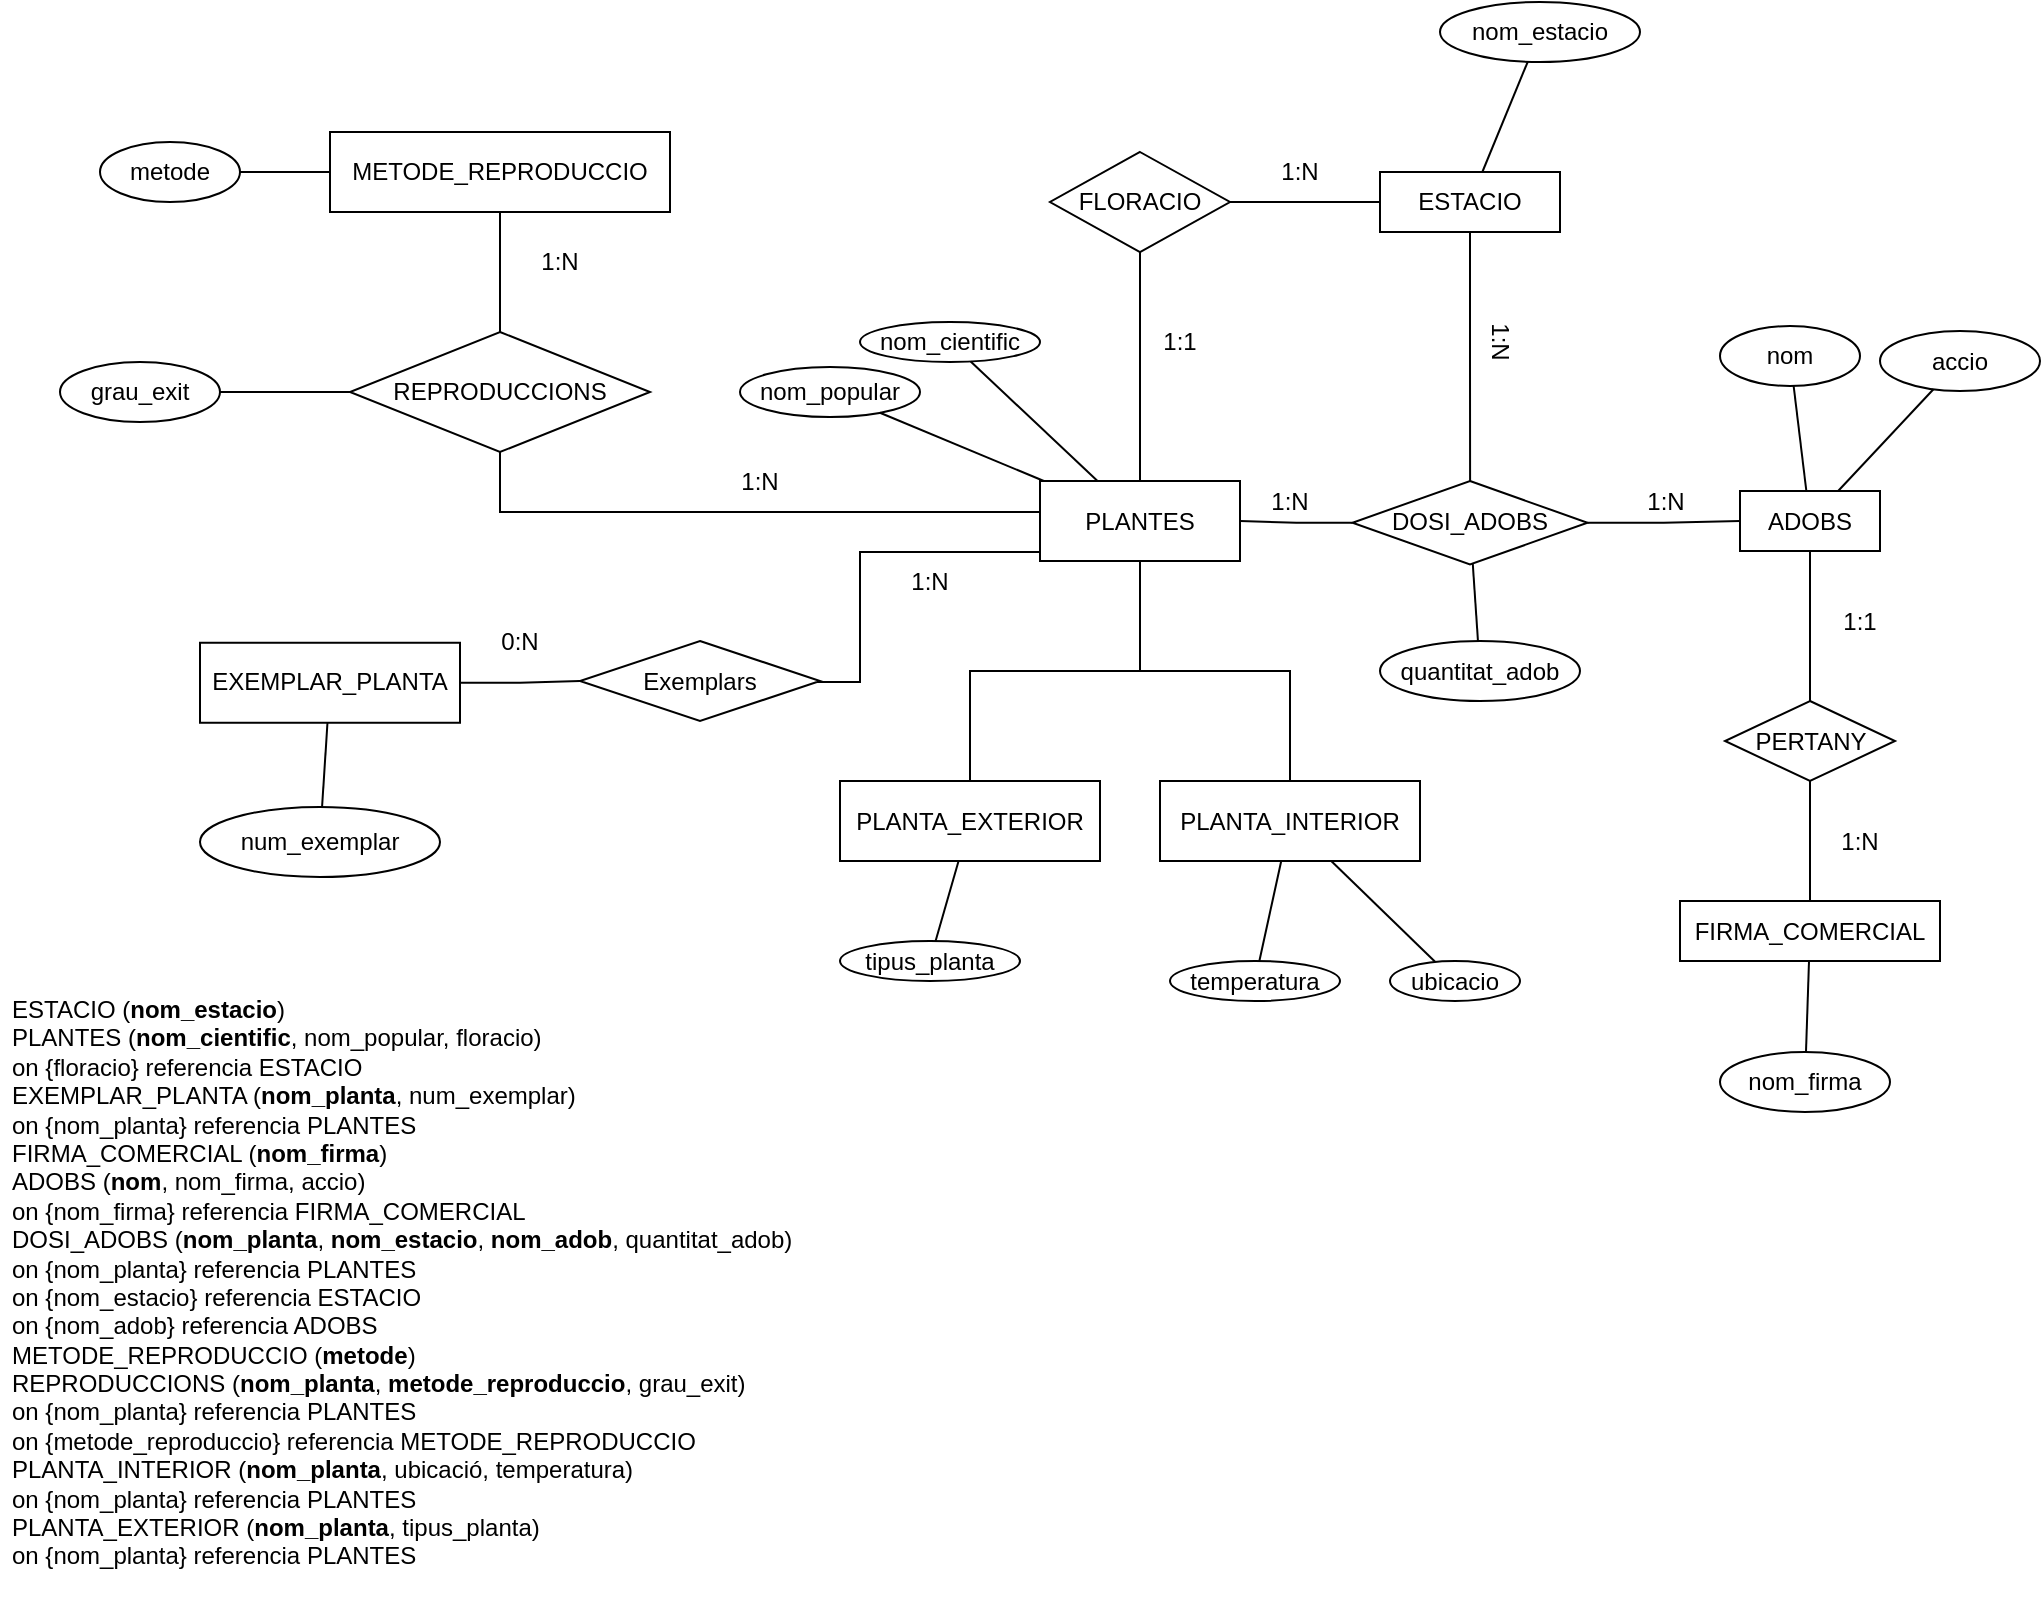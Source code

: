 <mxfile version="26.0.16">
  <diagram name="Pàgina-1" id="gzrQABCIV3qBDQoJ_4tA">
    <mxGraphModel dx="1156" dy="902" grid="1" gridSize="10" guides="1" tooltips="1" connect="1" arrows="1" fold="1" page="1" pageScale="1" pageWidth="827" pageHeight="1169" math="0" shadow="0">
      <root>
        <mxCell id="0" />
        <mxCell id="1" parent="0" />
        <mxCell id="RJ_Dof-5LglUuIqiOaFP-1" value="ADOBS" style="rounded=0;whiteSpace=wrap;html=1;" vertex="1" parent="1">
          <mxGeometry x="990" y="329.5" width="70" height="30" as="geometry" />
        </mxCell>
        <mxCell id="RJ_Dof-5LglUuIqiOaFP-59" style="edgeStyle=orthogonalEdgeStyle;rounded=0;orthogonalLoop=1;jettySize=auto;html=1;endArrow=none;startFill=0;" edge="1" parent="1" source="RJ_Dof-5LglUuIqiOaFP-2" target="RJ_Dof-5LglUuIqiOaFP-34">
          <mxGeometry relative="1" as="geometry" />
        </mxCell>
        <mxCell id="RJ_Dof-5LglUuIqiOaFP-62" style="edgeStyle=orthogonalEdgeStyle;rounded=0;orthogonalLoop=1;jettySize=auto;html=1;endArrow=none;startFill=0;" edge="1" parent="1" source="RJ_Dof-5LglUuIqiOaFP-2" target="RJ_Dof-5LglUuIqiOaFP-61">
          <mxGeometry relative="1" as="geometry">
            <Array as="points">
              <mxPoint x="760" y="185" />
              <mxPoint x="760" y="185" />
            </Array>
          </mxGeometry>
        </mxCell>
        <mxCell id="RJ_Dof-5LglUuIqiOaFP-2" value="ESTACIO" style="rounded=0;whiteSpace=wrap;html=1;" vertex="1" parent="1">
          <mxGeometry x="810" y="170" width="90" height="30" as="geometry" />
        </mxCell>
        <mxCell id="RJ_Dof-5LglUuIqiOaFP-32" style="edgeStyle=orthogonalEdgeStyle;rounded=0;orthogonalLoop=1;jettySize=auto;html=1;endArrow=none;startFill=0;" edge="1" parent="1" source="RJ_Dof-5LglUuIqiOaFP-4" target="RJ_Dof-5LglUuIqiOaFP-31">
          <mxGeometry relative="1" as="geometry" />
        </mxCell>
        <mxCell id="RJ_Dof-5LglUuIqiOaFP-4" value="EXEMPLAR_PLANTA" style="rounded=0;whiteSpace=wrap;html=1;" vertex="1" parent="1">
          <mxGeometry x="220" y="405.38" width="130" height="40" as="geometry" />
        </mxCell>
        <mxCell id="RJ_Dof-5LglUuIqiOaFP-45" style="edgeStyle=orthogonalEdgeStyle;rounded=0;orthogonalLoop=1;jettySize=auto;html=1;endArrow=none;startFill=0;" edge="1" parent="1" source="RJ_Dof-5LglUuIqiOaFP-5" target="RJ_Dof-5LglUuIqiOaFP-44">
          <mxGeometry relative="1" as="geometry" />
        </mxCell>
        <mxCell id="RJ_Dof-5LglUuIqiOaFP-5" value="FIRMA_COMERCIAL" style="rounded=0;whiteSpace=wrap;html=1;" vertex="1" parent="1">
          <mxGeometry x="960" y="534.5" width="130" height="30" as="geometry" />
        </mxCell>
        <mxCell id="RJ_Dof-5LglUuIqiOaFP-53" style="edgeStyle=orthogonalEdgeStyle;rounded=0;orthogonalLoop=1;jettySize=auto;html=1;endArrow=none;startFill=0;" edge="1" parent="1" source="RJ_Dof-5LglUuIqiOaFP-6" target="RJ_Dof-5LglUuIqiOaFP-52">
          <mxGeometry relative="1" as="geometry" />
        </mxCell>
        <mxCell id="RJ_Dof-5LglUuIqiOaFP-6" value="METODE_REPRODUCCIO" style="rounded=0;whiteSpace=wrap;html=1;" vertex="1" parent="1">
          <mxGeometry x="285" y="150" width="170" height="40" as="geometry" />
        </mxCell>
        <mxCell id="RJ_Dof-5LglUuIqiOaFP-21" style="edgeStyle=orthogonalEdgeStyle;rounded=0;orthogonalLoop=1;jettySize=auto;html=1;endArrow=none;startFill=0;" edge="1" parent="1" source="RJ_Dof-5LglUuIqiOaFP-7" target="RJ_Dof-5LglUuIqiOaFP-9">
          <mxGeometry relative="1" as="geometry" />
        </mxCell>
        <mxCell id="RJ_Dof-5LglUuIqiOaFP-7" value="PLANTA_EXTERIOR" style="rounded=0;whiteSpace=wrap;html=1;" vertex="1" parent="1">
          <mxGeometry x="540" y="474.5" width="130" height="40" as="geometry" />
        </mxCell>
        <mxCell id="RJ_Dof-5LglUuIqiOaFP-22" style="edgeStyle=orthogonalEdgeStyle;rounded=0;orthogonalLoop=1;jettySize=auto;html=1;exitX=0.5;exitY=0;exitDx=0;exitDy=0;endArrow=none;startFill=0;" edge="1" parent="1" source="RJ_Dof-5LglUuIqiOaFP-8" target="RJ_Dof-5LglUuIqiOaFP-9">
          <mxGeometry relative="1" as="geometry" />
        </mxCell>
        <mxCell id="RJ_Dof-5LglUuIqiOaFP-8" value="PLANTA_INTERIOR" style="rounded=0;whiteSpace=wrap;html=1;" vertex="1" parent="1">
          <mxGeometry x="700" y="474.5" width="130" height="40" as="geometry" />
        </mxCell>
        <mxCell id="RJ_Dof-5LglUuIqiOaFP-33" style="edgeStyle=orthogonalEdgeStyle;rounded=0;orthogonalLoop=1;jettySize=auto;html=1;endArrow=none;startFill=0;" edge="1" parent="1" source="RJ_Dof-5LglUuIqiOaFP-9" target="RJ_Dof-5LglUuIqiOaFP-31">
          <mxGeometry relative="1" as="geometry">
            <Array as="points">
              <mxPoint x="550" y="360" />
              <mxPoint x="550" y="425" />
            </Array>
          </mxGeometry>
        </mxCell>
        <mxCell id="RJ_Dof-5LglUuIqiOaFP-9" value="PLANTES" style="rounded=0;whiteSpace=wrap;html=1;" vertex="1" parent="1">
          <mxGeometry x="640" y="324.5" width="100" height="40" as="geometry" />
        </mxCell>
        <mxCell id="RJ_Dof-5LglUuIqiOaFP-11" value="nom_cientific" style="ellipse;whiteSpace=wrap;html=1;" vertex="1" parent="1">
          <mxGeometry x="550" y="245" width="90" height="20" as="geometry" />
        </mxCell>
        <mxCell id="RJ_Dof-5LglUuIqiOaFP-12" value="nom_popular" style="ellipse;whiteSpace=wrap;html=1;" vertex="1" parent="1">
          <mxGeometry x="490" y="267.5" width="90" height="25" as="geometry" />
        </mxCell>
        <mxCell id="RJ_Dof-5LglUuIqiOaFP-15" value="" style="endArrow=none;html=1;rounded=0;" edge="1" parent="1" source="RJ_Dof-5LglUuIqiOaFP-9" target="RJ_Dof-5LglUuIqiOaFP-11">
          <mxGeometry width="50" height="50" relative="1" as="geometry">
            <mxPoint x="665" y="484.5" as="sourcePoint" />
            <mxPoint x="715" y="434.5" as="targetPoint" />
          </mxGeometry>
        </mxCell>
        <mxCell id="RJ_Dof-5LglUuIqiOaFP-16" value="" style="endArrow=none;html=1;rounded=0;" edge="1" parent="1" source="RJ_Dof-5LglUuIqiOaFP-9" target="RJ_Dof-5LglUuIqiOaFP-12">
          <mxGeometry width="50" height="50" relative="1" as="geometry">
            <mxPoint x="665" y="484.5" as="sourcePoint" />
            <mxPoint x="715" y="434.5" as="targetPoint" />
          </mxGeometry>
        </mxCell>
        <mxCell id="RJ_Dof-5LglUuIqiOaFP-20" value="&lt;div&gt;ESTACIO (&lt;b&gt;nom_estacio&lt;/b&gt;)&lt;/div&gt;&lt;div&gt;&lt;span style=&quot;background-color: transparent; color: light-dark(rgb(0, 0, 0), rgb(255, 255, 255));&quot;&gt;PLANTES (&lt;b&gt;nom_cientific&lt;/b&gt;, nom_popular, floracio)&lt;/span&gt;&lt;/div&gt;&lt;div&gt;on {floracio} referencia ESTACIO&lt;/div&gt;&lt;div&gt;EXEMPLAR_PLANTA (&lt;b&gt;nom_planta&lt;/b&gt;, num_exemplar)&lt;/div&gt;&lt;div&gt;on {nom_planta} referencia PLANTES&lt;/div&gt;&lt;div&gt;FIRMA_COMERCIAL (&lt;b&gt;nom_firma&lt;/b&gt;)&lt;/div&gt;&lt;div&gt;ADOBS (&lt;b&gt;nom&lt;/b&gt;, nom_firma, accio)&lt;/div&gt;&lt;div&gt;on {nom_firma} referencia FIRMA_COMERCIAL&lt;/div&gt;&lt;div&gt;DOSI_ADOBS (&lt;b&gt;nom_planta&lt;/b&gt;, &lt;b&gt;nom_estacio&lt;/b&gt;, &lt;b&gt;nom_adob&lt;/b&gt;, quantitat_adob)&lt;/div&gt;&lt;div&gt;on {nom_planta} referencia PLANTES&lt;/div&gt;&lt;div&gt;on {nom_estacio} referencia ESTACIO&lt;/div&gt;&lt;div&gt;on {nom_adob} referencia ADOBS&lt;/div&gt;&lt;div&gt;METODE_REPRODUCCIO (&lt;b&gt;metode&lt;/b&gt;)&lt;/div&gt;&lt;div&gt;REPRODUCCIONS (&lt;b&gt;nom_planta&lt;/b&gt;, &lt;b&gt;metode_reproduccio&lt;/b&gt;, grau_exit)&lt;/div&gt;&lt;div&gt;on {nom_planta} referencia PLANTES&lt;/div&gt;&lt;div&gt;on {metode_reproduccio} referencia METODE_REPRODUCCIO&lt;/div&gt;&lt;div&gt;PLANTA_INTERIOR (&lt;b&gt;nom_planta&lt;/b&gt;, ubicació, temperatura)&lt;/div&gt;&lt;div&gt;on {nom_planta} referencia PLANTES&lt;/div&gt;&lt;div&gt;PLANTA_EXTERIOR (&lt;b&gt;nom_planta&lt;/b&gt;, tipus_planta)&lt;/div&gt;&lt;div&gt;on {nom_planta} referencia PLANTES&lt;/div&gt;&lt;div&gt;&lt;br&gt;&lt;/div&gt;" style="text;strokeColor=none;fillColor=none;align=left;verticalAlign=top;spacingLeft=4;spacingRight=4;overflow=hidden;points=[[0,0.5],[1,0.5]];portConstraint=eastwest;rotatable=0;whiteSpace=wrap;html=1;" vertex="1" parent="1">
          <mxGeometry x="120" y="574.5" width="410" height="310" as="geometry" />
        </mxCell>
        <mxCell id="RJ_Dof-5LglUuIqiOaFP-23" value="ubicacio" style="ellipse;whiteSpace=wrap;html=1;" vertex="1" parent="1">
          <mxGeometry x="815" y="564.5" width="65" height="20" as="geometry" />
        </mxCell>
        <mxCell id="RJ_Dof-5LglUuIqiOaFP-24" value="temperatura" style="ellipse;whiteSpace=wrap;html=1;" vertex="1" parent="1">
          <mxGeometry x="705" y="564.5" width="85" height="20" as="geometry" />
        </mxCell>
        <mxCell id="RJ_Dof-5LglUuIqiOaFP-25" value="" style="endArrow=none;html=1;rounded=0;" edge="1" parent="1" source="RJ_Dof-5LglUuIqiOaFP-8" target="RJ_Dof-5LglUuIqiOaFP-24">
          <mxGeometry width="50" height="50" relative="1" as="geometry">
            <mxPoint x="815" y="484.5" as="sourcePoint" />
            <mxPoint x="865" y="434.5" as="targetPoint" />
          </mxGeometry>
        </mxCell>
        <mxCell id="RJ_Dof-5LglUuIqiOaFP-26" value="" style="endArrow=none;html=1;rounded=0;" edge="1" parent="1" source="RJ_Dof-5LglUuIqiOaFP-8" target="RJ_Dof-5LglUuIqiOaFP-23">
          <mxGeometry width="50" height="50" relative="1" as="geometry">
            <mxPoint x="815" y="484.5" as="sourcePoint" />
            <mxPoint x="865" y="434.5" as="targetPoint" />
          </mxGeometry>
        </mxCell>
        <mxCell id="RJ_Dof-5LglUuIqiOaFP-27" value="tipus_planta" style="ellipse;whiteSpace=wrap;html=1;" vertex="1" parent="1">
          <mxGeometry x="540" y="554.5" width="90" height="20" as="geometry" />
        </mxCell>
        <mxCell id="RJ_Dof-5LglUuIqiOaFP-28" value="" style="endArrow=none;html=1;rounded=0;" edge="1" parent="1" source="RJ_Dof-5LglUuIqiOaFP-27" target="RJ_Dof-5LglUuIqiOaFP-7">
          <mxGeometry width="50" height="50" relative="1" as="geometry">
            <mxPoint x="815" y="484.5" as="sourcePoint" />
            <mxPoint x="865" y="434.5" as="targetPoint" />
          </mxGeometry>
        </mxCell>
        <mxCell id="RJ_Dof-5LglUuIqiOaFP-31" value="Exemplars" style="rhombus;whiteSpace=wrap;html=1;" vertex="1" parent="1">
          <mxGeometry x="410" y="404.5" width="120" height="40" as="geometry" />
        </mxCell>
        <mxCell id="RJ_Dof-5LglUuIqiOaFP-35" style="edgeStyle=orthogonalEdgeStyle;rounded=0;orthogonalLoop=1;jettySize=auto;html=1;endArrow=none;startFill=0;" edge="1" parent="1" source="RJ_Dof-5LglUuIqiOaFP-34" target="RJ_Dof-5LglUuIqiOaFP-9">
          <mxGeometry relative="1" as="geometry" />
        </mxCell>
        <mxCell id="RJ_Dof-5LglUuIqiOaFP-36" style="edgeStyle=orthogonalEdgeStyle;rounded=0;orthogonalLoop=1;jettySize=auto;html=1;endArrow=none;startFill=0;" edge="1" parent="1" source="RJ_Dof-5LglUuIqiOaFP-34" target="RJ_Dof-5LglUuIqiOaFP-1">
          <mxGeometry relative="1" as="geometry" />
        </mxCell>
        <mxCell id="RJ_Dof-5LglUuIqiOaFP-34" value="DOSI_ADOBS" style="rhombus;whiteSpace=wrap;html=1;" vertex="1" parent="1">
          <mxGeometry x="796.25" y="324.5" width="117.5" height="41.75" as="geometry" />
        </mxCell>
        <mxCell id="RJ_Dof-5LglUuIqiOaFP-38" value="quantitat_adob" style="ellipse;whiteSpace=wrap;html=1;" vertex="1" parent="1">
          <mxGeometry x="810" y="404.5" width="100" height="30" as="geometry" />
        </mxCell>
        <mxCell id="RJ_Dof-5LglUuIqiOaFP-39" value="" style="endArrow=none;html=1;rounded=0;" edge="1" parent="1" source="RJ_Dof-5LglUuIqiOaFP-34" target="RJ_Dof-5LglUuIqiOaFP-38">
          <mxGeometry width="50" height="50" relative="1" as="geometry">
            <mxPoint x="880.106" y="234.5" as="sourcePoint" />
            <mxPoint x="770" y="110" as="targetPoint" />
          </mxGeometry>
        </mxCell>
        <mxCell id="RJ_Dof-5LglUuIqiOaFP-40" value="nom" style="ellipse;whiteSpace=wrap;html=1;" vertex="1" parent="1">
          <mxGeometry x="980" y="247" width="70" height="30" as="geometry" />
        </mxCell>
        <mxCell id="RJ_Dof-5LglUuIqiOaFP-41" value="" style="endArrow=none;html=1;rounded=0;" edge="1" parent="1" source="RJ_Dof-5LglUuIqiOaFP-1" target="RJ_Dof-5LglUuIqiOaFP-40">
          <mxGeometry width="50" height="50" relative="1" as="geometry">
            <mxPoint x="950" y="474.5" as="sourcePoint" />
            <mxPoint x="1000" y="424.5" as="targetPoint" />
          </mxGeometry>
        </mxCell>
        <mxCell id="RJ_Dof-5LglUuIqiOaFP-42" value="accio" style="ellipse;whiteSpace=wrap;html=1;" vertex="1" parent="1">
          <mxGeometry x="1060" y="249.5" width="80" height="30" as="geometry" />
        </mxCell>
        <mxCell id="RJ_Dof-5LglUuIqiOaFP-43" value="" style="endArrow=none;html=1;rounded=0;" edge="1" parent="1" source="RJ_Dof-5LglUuIqiOaFP-1" target="RJ_Dof-5LglUuIqiOaFP-42">
          <mxGeometry width="50" height="50" relative="1" as="geometry">
            <mxPoint x="590" y="490" as="sourcePoint" />
            <mxPoint x="640" y="440" as="targetPoint" />
            <Array as="points" />
          </mxGeometry>
        </mxCell>
        <mxCell id="RJ_Dof-5LglUuIqiOaFP-46" style="edgeStyle=orthogonalEdgeStyle;rounded=0;orthogonalLoop=1;jettySize=auto;html=1;endArrow=none;startFill=0;" edge="1" parent="1" source="RJ_Dof-5LglUuIqiOaFP-44" target="RJ_Dof-5LglUuIqiOaFP-1">
          <mxGeometry relative="1" as="geometry" />
        </mxCell>
        <mxCell id="RJ_Dof-5LglUuIqiOaFP-44" value="PERTANY" style="rhombus;whiteSpace=wrap;html=1;" vertex="1" parent="1">
          <mxGeometry x="982.5" y="434.5" width="85" height="40" as="geometry" />
        </mxCell>
        <mxCell id="RJ_Dof-5LglUuIqiOaFP-47" value="nom_firma" style="ellipse;whiteSpace=wrap;html=1;" vertex="1" parent="1">
          <mxGeometry x="980" y="610" width="85" height="30" as="geometry" />
        </mxCell>
        <mxCell id="RJ_Dof-5LglUuIqiOaFP-48" value="" style="endArrow=none;html=1;rounded=0;" edge="1" parent="1" source="RJ_Dof-5LglUuIqiOaFP-47" target="RJ_Dof-5LglUuIqiOaFP-5">
          <mxGeometry width="50" height="50" relative="1" as="geometry">
            <mxPoint x="590" y="490" as="sourcePoint" />
            <mxPoint x="640" y="440" as="targetPoint" />
          </mxGeometry>
        </mxCell>
        <mxCell id="RJ_Dof-5LglUuIqiOaFP-49" style="edgeStyle=orthogonalEdgeStyle;rounded=0;orthogonalLoop=1;jettySize=auto;html=1;exitX=0.5;exitY=1;exitDx=0;exitDy=0;" edge="1" parent="1" source="RJ_Dof-5LglUuIqiOaFP-47" target="RJ_Dof-5LglUuIqiOaFP-47">
          <mxGeometry relative="1" as="geometry" />
        </mxCell>
        <mxCell id="RJ_Dof-5LglUuIqiOaFP-50" value="nom_estacio" style="ellipse;whiteSpace=wrap;html=1;" vertex="1" parent="1">
          <mxGeometry x="840" y="85" width="100" height="30" as="geometry" />
        </mxCell>
        <mxCell id="RJ_Dof-5LglUuIqiOaFP-51" value="" style="endArrow=none;html=1;rounded=0;" edge="1" parent="1" source="RJ_Dof-5LglUuIqiOaFP-2" target="RJ_Dof-5LglUuIqiOaFP-50">
          <mxGeometry width="50" height="50" relative="1" as="geometry">
            <mxPoint x="1000" y="180" as="sourcePoint" />
            <mxPoint x="1050" y="130" as="targetPoint" />
          </mxGeometry>
        </mxCell>
        <mxCell id="RJ_Dof-5LglUuIqiOaFP-54" style="edgeStyle=orthogonalEdgeStyle;rounded=0;orthogonalLoop=1;jettySize=auto;html=1;endArrow=none;startFill=0;" edge="1" parent="1" source="RJ_Dof-5LglUuIqiOaFP-52" target="RJ_Dof-5LglUuIqiOaFP-9">
          <mxGeometry relative="1" as="geometry">
            <Array as="points">
              <mxPoint x="370" y="340" />
            </Array>
          </mxGeometry>
        </mxCell>
        <mxCell id="RJ_Dof-5LglUuIqiOaFP-52" value="REPRODUCCIONS" style="rhombus;whiteSpace=wrap;html=1;" vertex="1" parent="1">
          <mxGeometry x="295" y="250" width="150" height="60" as="geometry" />
        </mxCell>
        <mxCell id="RJ_Dof-5LglUuIqiOaFP-55" value="metode" style="ellipse;whiteSpace=wrap;html=1;" vertex="1" parent="1">
          <mxGeometry x="170" y="155" width="70" height="30" as="geometry" />
        </mxCell>
        <mxCell id="RJ_Dof-5LglUuIqiOaFP-56" value="" style="endArrow=none;html=1;rounded=0;" edge="1" parent="1" source="RJ_Dof-5LglUuIqiOaFP-6" target="RJ_Dof-5LglUuIqiOaFP-55">
          <mxGeometry width="50" height="50" relative="1" as="geometry">
            <mxPoint x="270" y="560" as="sourcePoint" />
            <mxPoint x="320" y="510" as="targetPoint" />
          </mxGeometry>
        </mxCell>
        <mxCell id="RJ_Dof-5LglUuIqiOaFP-57" value="grau_exit" style="ellipse;whiteSpace=wrap;html=1;" vertex="1" parent="1">
          <mxGeometry x="150" y="265" width="80" height="30" as="geometry" />
        </mxCell>
        <mxCell id="RJ_Dof-5LglUuIqiOaFP-58" value="" style="endArrow=none;html=1;rounded=0;" edge="1" parent="1" source="RJ_Dof-5LglUuIqiOaFP-57" target="RJ_Dof-5LglUuIqiOaFP-52">
          <mxGeometry width="50" height="50" relative="1" as="geometry">
            <mxPoint x="-20" y="305" as="sourcePoint" />
            <mxPoint x="30" y="255" as="targetPoint" />
          </mxGeometry>
        </mxCell>
        <mxCell id="RJ_Dof-5LglUuIqiOaFP-63" style="edgeStyle=orthogonalEdgeStyle;rounded=0;orthogonalLoop=1;jettySize=auto;html=1;endArrow=none;startFill=0;" edge="1" parent="1" source="RJ_Dof-5LglUuIqiOaFP-61" target="RJ_Dof-5LglUuIqiOaFP-9">
          <mxGeometry relative="1" as="geometry" />
        </mxCell>
        <mxCell id="RJ_Dof-5LglUuIqiOaFP-61" value="FLORACIO" style="rhombus;whiteSpace=wrap;html=1;" vertex="1" parent="1">
          <mxGeometry x="645" y="160" width="90" height="50" as="geometry" />
        </mxCell>
        <mxCell id="RJ_Dof-5LglUuIqiOaFP-64" value="1:N" style="text;html=1;align=center;verticalAlign=middle;whiteSpace=wrap;rounded=0;" vertex="1" parent="1">
          <mxGeometry x="735" y="320" width="60" height="30" as="geometry" />
        </mxCell>
        <mxCell id="RJ_Dof-5LglUuIqiOaFP-65" value="1:N" style="text;html=1;align=center;verticalAlign=middle;whiteSpace=wrap;rounded=0;" vertex="1" parent="1">
          <mxGeometry x="922.5" y="320" width="60" height="30" as="geometry" />
        </mxCell>
        <mxCell id="RJ_Dof-5LglUuIqiOaFP-66" value="1:N" style="text;html=1;align=center;verticalAlign=middle;whiteSpace=wrap;rounded=0;rotation=90;" vertex="1" parent="1">
          <mxGeometry x="840" y="240" width="60" height="30" as="geometry" />
        </mxCell>
        <mxCell id="RJ_Dof-5LglUuIqiOaFP-67" value="1:1" style="text;html=1;align=center;verticalAlign=middle;whiteSpace=wrap;rounded=0;" vertex="1" parent="1">
          <mxGeometry x="680" y="240" width="60" height="30" as="geometry" />
        </mxCell>
        <mxCell id="RJ_Dof-5LglUuIqiOaFP-68" value="1:N" style="text;html=1;align=center;verticalAlign=middle;whiteSpace=wrap;rounded=0;" vertex="1" parent="1">
          <mxGeometry x="740" y="155" width="60" height="30" as="geometry" />
        </mxCell>
        <mxCell id="RJ_Dof-5LglUuIqiOaFP-69" value="1:1" style="text;html=1;align=center;verticalAlign=middle;whiteSpace=wrap;rounded=0;" vertex="1" parent="1">
          <mxGeometry x="1020" y="380" width="60" height="30" as="geometry" />
        </mxCell>
        <mxCell id="RJ_Dof-5LglUuIqiOaFP-70" value="1:N" style="text;html=1;align=center;verticalAlign=middle;whiteSpace=wrap;rounded=0;" vertex="1" parent="1">
          <mxGeometry x="1020" y="490" width="60" height="30" as="geometry" />
        </mxCell>
        <mxCell id="RJ_Dof-5LglUuIqiOaFP-71" value="0:N" style="text;html=1;align=center;verticalAlign=middle;whiteSpace=wrap;rounded=0;" vertex="1" parent="1">
          <mxGeometry x="350" y="390" width="60" height="30" as="geometry" />
        </mxCell>
        <mxCell id="RJ_Dof-5LglUuIqiOaFP-72" value="1:N" style="text;html=1;align=center;verticalAlign=middle;whiteSpace=wrap;rounded=0;" vertex="1" parent="1">
          <mxGeometry x="555" y="360" width="60" height="30" as="geometry" />
        </mxCell>
        <mxCell id="RJ_Dof-5LglUuIqiOaFP-73" value="num_exemplar" style="ellipse;whiteSpace=wrap;html=1;" vertex="1" parent="1">
          <mxGeometry x="220" y="487.5" width="120" height="35" as="geometry" />
        </mxCell>
        <mxCell id="RJ_Dof-5LglUuIqiOaFP-75" value="" style="endArrow=none;html=1;rounded=0;" edge="1" parent="1" source="RJ_Dof-5LglUuIqiOaFP-73" target="RJ_Dof-5LglUuIqiOaFP-4">
          <mxGeometry width="50" height="50" relative="1" as="geometry">
            <mxPoint x="120" y="499.5" as="sourcePoint" />
            <mxPoint x="170" y="449.5" as="targetPoint" />
          </mxGeometry>
        </mxCell>
        <mxCell id="RJ_Dof-5LglUuIqiOaFP-76" value="1:N" style="text;html=1;align=center;verticalAlign=middle;whiteSpace=wrap;rounded=0;" vertex="1" parent="1">
          <mxGeometry x="370" y="200" width="60" height="30" as="geometry" />
        </mxCell>
        <mxCell id="RJ_Dof-5LglUuIqiOaFP-77" value="1:N" style="text;html=1;align=center;verticalAlign=middle;whiteSpace=wrap;rounded=0;" vertex="1" parent="1">
          <mxGeometry x="470" y="310" width="60" height="30" as="geometry" />
        </mxCell>
      </root>
    </mxGraphModel>
  </diagram>
</mxfile>
